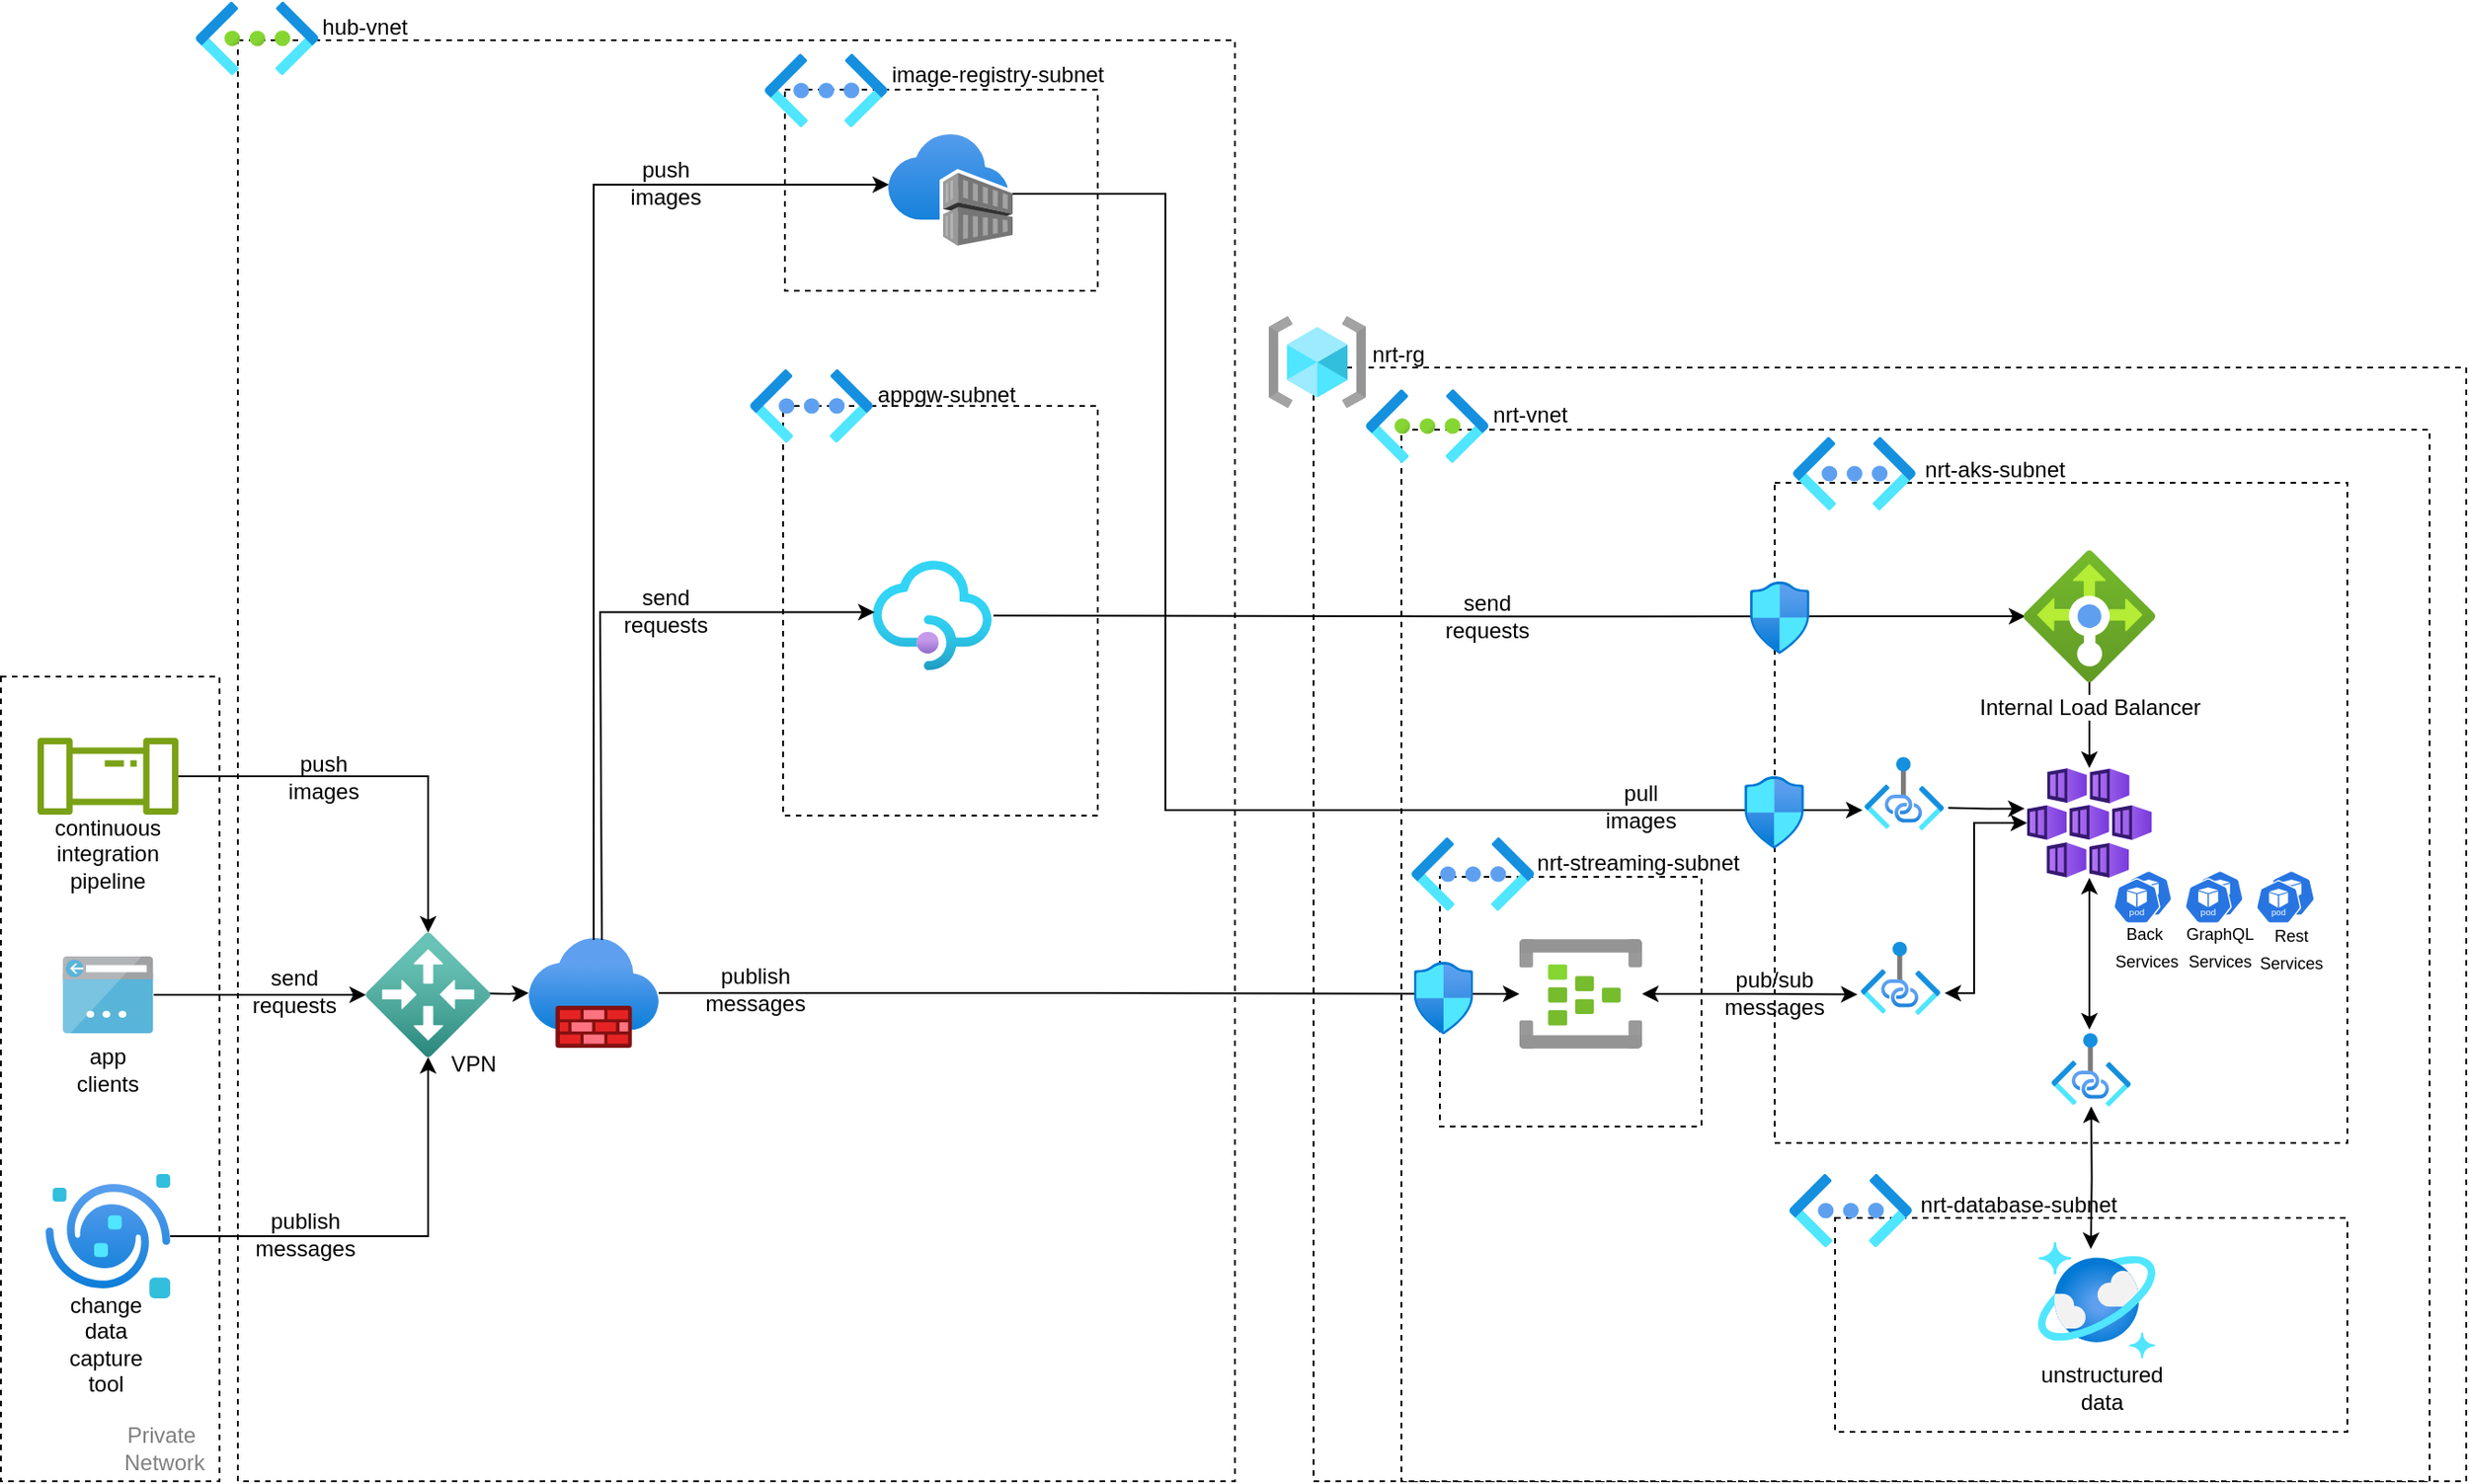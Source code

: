 <mxfile version="26.1.0">
  <diagram name="Page-1" id="4sKc0clIRFlzBHYphu7W">
    <mxGraphModel dx="1259" dy="686" grid="1" gridSize="10" guides="1" tooltips="1" connect="1" arrows="1" fold="1" page="1" pageScale="1" pageWidth="1169" pageHeight="827" math="0" shadow="0">
      <root>
        <mxCell id="0" />
        <mxCell id="1" parent="0" />
        <mxCell id="nnbe5SiCw00a81uTdJZI-39" value="" style="whiteSpace=wrap;html=1;dashed=1;rounded=0;" parent="1" vertex="1">
          <mxGeometry x="20.5" y="380" width="119.5" height="440" as="geometry" />
        </mxCell>
        <mxCell id="nnbe5SiCw00a81uTdJZI-25" value="" style="whiteSpace=wrap;html=1;dashed=1;rounded=0;" parent="1" vertex="1">
          <mxGeometry x="150" y="32" width="545" height="788" as="geometry" />
        </mxCell>
        <mxCell id="q_ENeEPmGV3skopXBHg1-58" value="" style="whiteSpace=wrap;html=1;dashed=1;rounded=0;" parent="1" vertex="1">
          <mxGeometry x="738" y="211" width="630" height="609" as="geometry" />
        </mxCell>
        <mxCell id="q_ENeEPmGV3skopXBHg1-48" value="" style="whiteSpace=wrap;html=1;dashed=1;rounded=0;" parent="1" vertex="1">
          <mxGeometry x="449" y="59" width="171" height="110" as="geometry" />
        </mxCell>
        <mxCell id="wLlMsNXpMdABEa9xwLQL-44" value="" style="whiteSpace=wrap;html=1;dashed=1;rounded=0;" parent="1" vertex="1">
          <mxGeometry x="786" y="245" width="562" height="575" as="geometry" />
        </mxCell>
        <mxCell id="wLlMsNXpMdABEa9xwLQL-17" value="" style="whiteSpace=wrap;html=1;dashed=1;rounded=0;" parent="1" vertex="1">
          <mxGeometry x="807" y="489.5" width="143" height="136.5" as="geometry" />
        </mxCell>
        <mxCell id="wLlMsNXpMdABEa9xwLQL-22" value="" style="whiteSpace=wrap;html=1;dashed=1;rounded=0;" parent="1" vertex="1">
          <mxGeometry x="1023" y="676" width="280" height="117" as="geometry" />
        </mxCell>
        <mxCell id="wLlMsNXpMdABEa9xwLQL-8" value="" style="whiteSpace=wrap;html=1;dashed=1;rounded=0;" parent="1" vertex="1">
          <mxGeometry x="990" y="274" width="313" height="361" as="geometry" />
        </mxCell>
        <mxCell id="wLlMsNXpMdABEa9xwLQL-1" value="" style="whiteSpace=wrap;html=1;dashed=1;rounded=0;" parent="1" vertex="1">
          <mxGeometry x="448" y="232" width="172" height="224" as="geometry" />
        </mxCell>
        <mxCell id="wLlMsNXpMdABEa9xwLQL-2" value="" style="image;aspect=fixed;html=1;points=[];align=center;fontSize=12;image=img/lib/azure2/networking/Virtual_Networks_Classic.svg;" parent="1" vertex="1">
          <mxGeometry x="430" y="212" width="67" height="40" as="geometry" />
        </mxCell>
        <mxCell id="wLlMsNXpMdABEa9xwLQL-5" style="edgeStyle=orthogonalEdgeStyle;rounded=0;orthogonalLoop=1;jettySize=auto;html=1;" parent="1" target="wLlMsNXpMdABEa9xwLQL-4" edge="1">
          <mxGeometry relative="1" as="geometry">
            <mxPoint x="277" y="553" as="sourcePoint" />
          </mxGeometry>
        </mxCell>
        <mxCell id="nnbe5SiCw00a81uTdJZI-11" style="edgeStyle=orthogonalEdgeStyle;rounded=0;orthogonalLoop=1;jettySize=auto;html=1;" parent="1" source="wLlMsNXpMdABEa9xwLQL-4" target="wLlMsNXpMdABEa9xwLQL-19" edge="1">
          <mxGeometry relative="1" as="geometry" />
        </mxCell>
        <mxCell id="wLlMsNXpMdABEa9xwLQL-4" value="" style="image;aspect=fixed;html=1;points=[];align=center;fontSize=12;image=img/lib/azure2/networking/Firewalls.svg;" parent="1" vertex="1">
          <mxGeometry x="309" y="523" width="71" height="60" as="geometry" />
        </mxCell>
        <mxCell id="wLlMsNXpMdABEa9xwLQL-6" value="" style="image;aspect=fixed;html=1;points=[];align=center;fontSize=12;image=img/lib/azure2/containers/Container_Registries.svg;" parent="1" vertex="1">
          <mxGeometry x="505.5" y="83.5" width="68" height="61" as="geometry" />
        </mxCell>
        <mxCell id="wLlMsNXpMdABEa9xwLQL-12" style="edgeStyle=orthogonalEdgeStyle;rounded=0;orthogonalLoop=1;jettySize=auto;html=1;" parent="1" edge="1">
          <mxGeometry relative="1" as="geometry">
            <mxPoint x="563" y="346.571" as="sourcePoint" />
            <mxPoint x="1127" y="347" as="targetPoint" />
          </mxGeometry>
        </mxCell>
        <mxCell id="wLlMsNXpMdABEa9xwLQL-7" value="" style="image;aspect=fixed;html=1;points=[];align=center;fontSize=12;image=img/lib/azure2/integration/API_Management_Services.svg;" parent="1" vertex="1">
          <mxGeometry x="497" y="316.5" width="65" height="60" as="geometry" />
        </mxCell>
        <mxCell id="wLlMsNXpMdABEa9xwLQL-9" value="" style="image;aspect=fixed;html=1;points=[];align=center;fontSize=12;image=img/lib/azure2/networking/Virtual_Networks_Classic.svg;" parent="1" vertex="1">
          <mxGeometry x="1000" y="249" width="67" height="40" as="geometry" />
        </mxCell>
        <mxCell id="wLlMsNXpMdABEa9xwLQL-14" style="edgeStyle=orthogonalEdgeStyle;rounded=0;orthogonalLoop=1;jettySize=auto;html=1;" parent="1" source="wLlMsNXpMdABEa9xwLQL-11" target="wLlMsNXpMdABEa9xwLQL-13" edge="1">
          <mxGeometry relative="1" as="geometry" />
        </mxCell>
        <mxCell id="wLlMsNXpMdABEa9xwLQL-11" value="Internal Load Balancer" style="image;aspect=fixed;html=1;points=[];align=center;fontSize=12;image=img/lib/azure2/networking/Load_Balancers.svg;" parent="1" vertex="1">
          <mxGeometry x="1126" y="311" width="72" height="72" as="geometry" />
        </mxCell>
        <mxCell id="nnbe5SiCw00a81uTdJZI-10" style="edgeStyle=orthogonalEdgeStyle;rounded=0;orthogonalLoop=1;jettySize=auto;html=1;startArrow=classic;startFill=1;" parent="1" source="wLlMsNXpMdABEa9xwLQL-13" edge="1">
          <mxGeometry relative="1" as="geometry">
            <mxPoint x="1162" y="573" as="targetPoint" />
          </mxGeometry>
        </mxCell>
        <mxCell id="wLlMsNXpMdABEa9xwLQL-13" value="" style="image;aspect=fixed;html=1;points=[];align=center;fontSize=12;image=img/lib/azure2/containers/Kubernetes_Services.svg;" parent="1" vertex="1">
          <mxGeometry x="1128" y="430" width="68" height="60" as="geometry" />
        </mxCell>
        <mxCell id="wLlMsNXpMdABEa9xwLQL-18" value="" style="image;aspect=fixed;html=1;points=[];align=center;fontSize=12;image=img/lib/azure2/networking/Virtual_Networks_Classic.svg;" parent="1" vertex="1">
          <mxGeometry x="791.5" y="468" width="67" height="40" as="geometry" />
        </mxCell>
        <mxCell id="wLlMsNXpMdABEa9xwLQL-20" style="edgeStyle=orthogonalEdgeStyle;rounded=0;orthogonalLoop=1;jettySize=auto;html=1;startArrow=classic;startFill=1;entryX=-0.059;entryY=0.738;entryDx=0;entryDy=0;entryPerimeter=0;" parent="1" source="wLlMsNXpMdABEa9xwLQL-19" edge="1">
          <mxGeometry relative="1" as="geometry">
            <mxPoint x="1035.295" y="553.841" as="targetPoint" />
          </mxGeometry>
        </mxCell>
        <mxCell id="wLlMsNXpMdABEa9xwLQL-19" value="" style="image;aspect=fixed;html=1;points=[];align=center;fontSize=12;image=img/lib/azure2/iot/Event_Hubs.svg;" parent="1" vertex="1">
          <mxGeometry x="850.5" y="523.5" width="67" height="60" as="geometry" />
        </mxCell>
        <mxCell id="wLlMsNXpMdABEa9xwLQL-25" value="" style="image;aspect=fixed;html=1;points=[];align=center;fontSize=12;image=img/lib/azure2/networking/Virtual_Networks_Classic.svg;" parent="1" vertex="1">
          <mxGeometry x="998" y="652" width="67" height="40" as="geometry" />
        </mxCell>
        <mxCell id="wLlMsNXpMdABEa9xwLQL-42" value="" style="group" parent="1" vertex="1" connectable="0">
          <mxGeometry x="1175" y="486" width="117" height="47" as="geometry" />
        </mxCell>
        <mxCell id="wLlMsNXpMdABEa9xwLQL-31" value="" style="group" parent="wLlMsNXpMdABEa9xwLQL-42" vertex="1" connectable="0">
          <mxGeometry width="39.0" height="47" as="geometry" />
        </mxCell>
        <mxCell id="wLlMsNXpMdABEa9xwLQL-28" value="" style="group" parent="wLlMsNXpMdABEa9xwLQL-31" vertex="1" connectable="0">
          <mxGeometry width="39.0" height="29.607" as="geometry" />
        </mxCell>
        <mxCell id="wLlMsNXpMdABEa9xwLQL-26" value="" style="aspect=fixed;sketch=0;html=1;dashed=0;whitespace=wrap;verticalLabelPosition=bottom;verticalAlign=top;fillColor=#2875E2;strokeColor=#ffffff;points=[[0.005,0.63,0],[0.1,0.2,0],[0.9,0.2,0],[0.5,0,0],[0.995,0.63,0],[0.72,0.99,0],[0.5,1,0],[0.28,0.99,0]];shape=mxgraph.kubernetes.icon2;kubernetesLabel=1;prIcon=pod" parent="wLlMsNXpMdABEa9xwLQL-28" vertex="1">
          <mxGeometry x="6.5" width="25.918" height="24.882" as="geometry" />
        </mxCell>
        <mxCell id="wLlMsNXpMdABEa9xwLQL-27" value="" style="aspect=fixed;sketch=0;html=1;dashed=0;whitespace=wrap;verticalLabelPosition=bottom;verticalAlign=top;fillColor=#2875E2;strokeColor=#ffffff;points=[[0.005,0.63,0],[0.1,0.2,0],[0.9,0.2,0],[0.5,0,0],[0.995,0.63,0],[0.72,0.99,0],[0.5,1,0],[0.28,0.99,0]];shape=mxgraph.kubernetes.icon2;kubernetesLabel=1;prIcon=pod" parent="wLlMsNXpMdABEa9xwLQL-28" vertex="1">
          <mxGeometry y="4.23" width="25.918" height="24.882" as="geometry" />
        </mxCell>
        <mxCell id="wLlMsNXpMdABEa9xwLQL-29" value="&lt;font style=&quot;font-size: 9px;&quot;&gt;Back&amp;nbsp;&lt;/font&gt;&lt;div&gt;&lt;font style=&quot;font-size: 9px;&quot;&gt;Services&lt;/font&gt;&lt;/div&gt;" style="text;strokeColor=none;align=center;fillColor=none;html=1;verticalAlign=middle;whiteSpace=wrap;rounded=0;rotation=0;" parent="wLlMsNXpMdABEa9xwLQL-31" vertex="1">
          <mxGeometry x="-0.513" y="32.854" width="39.0" height="16.806" as="geometry" />
        </mxCell>
        <mxCell id="wLlMsNXpMdABEa9xwLQL-32" value="" style="group" parent="wLlMsNXpMdABEa9xwLQL-42" vertex="1" connectable="0">
          <mxGeometry x="39.0" width="39.0" height="46.525" as="geometry" />
        </mxCell>
        <mxCell id="wLlMsNXpMdABEa9xwLQL-33" value="" style="group" parent="wLlMsNXpMdABEa9xwLQL-32" vertex="1" connectable="0">
          <mxGeometry width="39.0" height="29.607" as="geometry" />
        </mxCell>
        <mxCell id="wLlMsNXpMdABEa9xwLQL-34" value="" style="aspect=fixed;sketch=0;html=1;dashed=0;whitespace=wrap;verticalLabelPosition=bottom;verticalAlign=top;fillColor=#2875E2;strokeColor=#ffffff;points=[[0.005,0.63,0],[0.1,0.2,0],[0.9,0.2,0],[0.5,0,0],[0.995,0.63,0],[0.72,0.99,0],[0.5,1,0],[0.28,0.99,0]];shape=mxgraph.kubernetes.icon2;kubernetesLabel=1;prIcon=pod" parent="wLlMsNXpMdABEa9xwLQL-33" vertex="1">
          <mxGeometry x="6.5" width="25.918" height="24.882" as="geometry" />
        </mxCell>
        <mxCell id="wLlMsNXpMdABEa9xwLQL-35" value="" style="aspect=fixed;sketch=0;html=1;dashed=0;whitespace=wrap;verticalLabelPosition=bottom;verticalAlign=top;fillColor=#2875E2;strokeColor=#ffffff;points=[[0.005,0.63,0],[0.1,0.2,0],[0.9,0.2,0],[0.5,0,0],[0.995,0.63,0],[0.72,0.99,0],[0.5,1,0],[0.28,0.99,0]];shape=mxgraph.kubernetes.icon2;kubernetesLabel=1;prIcon=pod" parent="wLlMsNXpMdABEa9xwLQL-33" vertex="1">
          <mxGeometry y="4.23" width="25.918" height="24.882" as="geometry" />
        </mxCell>
        <mxCell id="wLlMsNXpMdABEa9xwLQL-36" value="&lt;font style=&quot;font-size: 9px;&quot;&gt;GraphQL&lt;/font&gt;&lt;div&gt;&lt;font style=&quot;font-size: 9px;&quot;&gt;Services&lt;/font&gt;&lt;/div&gt;" style="text;strokeColor=none;align=center;fillColor=none;html=1;verticalAlign=middle;whiteSpace=wrap;rounded=0;" parent="wLlMsNXpMdABEa9xwLQL-32" vertex="1">
          <mxGeometry y="33.325" width="39.0" height="15.861" as="geometry" />
        </mxCell>
        <mxCell id="wLlMsNXpMdABEa9xwLQL-37" value="" style="group" parent="wLlMsNXpMdABEa9xwLQL-42" vertex="1" connectable="0">
          <mxGeometry x="78.0" width="39.0" height="46.525" as="geometry" />
        </mxCell>
        <mxCell id="wLlMsNXpMdABEa9xwLQL-38" value="" style="group" parent="wLlMsNXpMdABEa9xwLQL-37" vertex="1" connectable="0">
          <mxGeometry width="39.0" height="29.607" as="geometry" />
        </mxCell>
        <mxCell id="wLlMsNXpMdABEa9xwLQL-39" value="" style="aspect=fixed;sketch=0;html=1;dashed=0;whitespace=wrap;verticalLabelPosition=bottom;verticalAlign=top;fillColor=#2875E2;strokeColor=#ffffff;points=[[0.005,0.63,0],[0.1,0.2,0],[0.9,0.2,0],[0.5,0,0],[0.995,0.63,0],[0.72,0.99,0],[0.5,1,0],[0.28,0.99,0]];shape=mxgraph.kubernetes.icon2;kubernetesLabel=1;prIcon=pod" parent="wLlMsNXpMdABEa9xwLQL-38" vertex="1">
          <mxGeometry x="6.5" width="25.918" height="24.882" as="geometry" />
        </mxCell>
        <mxCell id="wLlMsNXpMdABEa9xwLQL-40" value="" style="aspect=fixed;sketch=0;html=1;dashed=0;whitespace=wrap;verticalLabelPosition=bottom;verticalAlign=top;fillColor=#2875E2;strokeColor=#ffffff;points=[[0.005,0.63,0],[0.1,0.2,0],[0.9,0.2,0],[0.5,0,0],[0.995,0.63,0],[0.72,0.99,0],[0.5,1,0],[0.28,0.99,0]];shape=mxgraph.kubernetes.icon2;kubernetesLabel=1;prIcon=pod" parent="wLlMsNXpMdABEa9xwLQL-38" vertex="1">
          <mxGeometry y="5.287" width="24.84" height="23.845" as="geometry" />
        </mxCell>
        <mxCell id="wLlMsNXpMdABEa9xwLQL-41" value="&lt;font style=&quot;font-size: 9px;&quot;&gt;Rest&lt;br&gt;&lt;/font&gt;&lt;div&gt;&lt;font style=&quot;font-size: 9px;&quot;&gt;Services&lt;/font&gt;&lt;/div&gt;" style="text;strokeColor=none;align=center;fillColor=none;html=1;verticalAlign=middle;whiteSpace=wrap;rounded=0;" parent="wLlMsNXpMdABEa9xwLQL-37" vertex="1">
          <mxGeometry y="34.212" width="39.0" height="15.861" as="geometry" />
        </mxCell>
        <mxCell id="wLlMsNXpMdABEa9xwLQL-50" style="edgeStyle=orthogonalEdgeStyle;rounded=0;orthogonalLoop=1;jettySize=auto;html=1;" parent="1" source="wLlMsNXpMdABEa9xwLQL-49" target="4Z1zq4EiSo_AjnUcd4zq-8" edge="1">
          <mxGeometry relative="1" as="geometry">
            <mxPoint x="244" y="584" as="targetPoint" />
          </mxGeometry>
        </mxCell>
        <mxCell id="wLlMsNXpMdABEa9xwLQL-49" value="" style="image;sketch=0;aspect=fixed;html=1;points=[];align=center;fontSize=12;image=img/lib/mscae/App_Service_IPAddress.svg;" parent="1" vertex="1">
          <mxGeometry x="54" y="533" width="50" height="42" as="geometry" />
        </mxCell>
        <mxCell id="wLlMsNXpMdABEa9xwLQL-51" value="" style="image;aspect=fixed;html=1;points=[];align=center;fontSize=12;image=img/lib/azure2/networking/Virtual_Networks.svg;" parent="1" vertex="1">
          <mxGeometry x="766.56" y="223" width="67" height="40" as="geometry" />
        </mxCell>
        <mxCell id="q_ENeEPmGV3skopXBHg1-49" value="" style="image;aspect=fixed;html=1;points=[];align=center;fontSize=12;image=img/lib/azure2/networking/Virtual_Networks_Classic.svg;" parent="1" vertex="1">
          <mxGeometry x="438" y="39.5" width="67" height="40" as="geometry" />
        </mxCell>
        <mxCell id="q_ENeEPmGV3skopXBHg1-59" value="" style="image;aspect=fixed;html=1;points=[];align=center;fontSize=12;image=img/lib/azure2/general/Resource_Groups.svg;" parent="1" vertex="1">
          <mxGeometry x="713.43" y="183" width="53.13" height="50" as="geometry" />
        </mxCell>
        <mxCell id="q_ENeEPmGV3skopXBHg1-62" value="appgw-subnet" style="text;strokeColor=none;align=center;fillColor=none;html=1;verticalAlign=middle;whiteSpace=wrap;rounded=0;" parent="1" vertex="1">
          <mxGeometry x="458" y="211" width="159" height="30" as="geometry" />
        </mxCell>
        <mxCell id="q_ENeEPmGV3skopXBHg1-63" value="nrt-aks-subnet" style="text;strokeColor=none;align=center;fillColor=none;html=1;verticalAlign=middle;whiteSpace=wrap;rounded=0;" parent="1" vertex="1">
          <mxGeometry x="1031" y="252" width="159" height="30" as="geometry" />
        </mxCell>
        <mxCell id="q_ENeEPmGV3skopXBHg1-64" value="nrt-database-subnet" style="text;strokeColor=none;align=center;fillColor=none;html=1;verticalAlign=middle;whiteSpace=wrap;rounded=0;" parent="1" vertex="1">
          <mxGeometry x="1044" y="654" width="159" height="30" as="geometry" />
        </mxCell>
        <mxCell id="q_ENeEPmGV3skopXBHg1-65" value="nrt-streaming-subnet" style="text;strokeColor=none;align=center;fillColor=none;html=1;verticalAlign=middle;whiteSpace=wrap;rounded=0;" parent="1" vertex="1">
          <mxGeometry x="835.56" y="467" width="159" height="30" as="geometry" />
        </mxCell>
        <mxCell id="q_ENeEPmGV3skopXBHg1-66" value="nrt-vnet" style="text;strokeColor=none;align=center;fillColor=none;html=1;verticalAlign=middle;whiteSpace=wrap;rounded=0;" parent="1" vertex="1">
          <mxGeometry x="776.56" y="222" width="159" height="30" as="geometry" />
        </mxCell>
        <mxCell id="q_ENeEPmGV3skopXBHg1-68" value="nrt-rg" style="text;strokeColor=none;align=center;fillColor=none;html=1;verticalAlign=middle;whiteSpace=wrap;rounded=0;" parent="1" vertex="1">
          <mxGeometry x="705" y="189" width="159" height="30" as="geometry" />
        </mxCell>
        <mxCell id="q_ENeEPmGV3skopXBHg1-69" value="image-registry-subnet" style="text;strokeColor=none;align=center;fillColor=none;html=1;verticalAlign=middle;whiteSpace=wrap;rounded=0;" parent="1" vertex="1">
          <mxGeometry x="486" y="36" width="159" height="30" as="geometry" />
        </mxCell>
        <mxCell id="4Z1zq4EiSo_AjnUcd4zq-1" value="app clients" style="text;strokeColor=none;align=center;fillColor=none;html=1;verticalAlign=middle;whiteSpace=wrap;rounded=0;" parent="1" vertex="1">
          <mxGeometry x="56.25" y="580" width="45.5" height="30" as="geometry" />
        </mxCell>
        <mxCell id="4Z1zq4EiSo_AjnUcd4zq-3" value="unstructured data" style="text;strokeColor=none;align=center;fillColor=none;html=1;verticalAlign=middle;whiteSpace=wrap;rounded=0;" parent="1" vertex="1">
          <mxGeometry x="1139" y="754" width="60" height="30" as="geometry" />
        </mxCell>
        <mxCell id="4Z1zq4EiSo_AjnUcd4zq-7" value="VPN" style="text;strokeColor=none;align=center;fillColor=none;html=1;verticalAlign=middle;whiteSpace=wrap;rounded=0;" parent="1" vertex="1">
          <mxGeometry x="249" y="576.5" width="60" height="30" as="geometry" />
        </mxCell>
        <mxCell id="4Z1zq4EiSo_AjnUcd4zq-8" value="" style="image;aspect=fixed;html=1;points=[];align=center;fontSize=12;image=img/lib/azure2/networking/Local_Network_Gateways.svg;" parent="1" vertex="1">
          <mxGeometry x="220" y="520" width="68" height="68" as="geometry" />
        </mxCell>
        <mxCell id="nnbe5SiCw00a81uTdJZI-2" style="edgeStyle=orthogonalEdgeStyle;rounded=0;orthogonalLoop=1;jettySize=auto;html=1;entryX=0.007;entryY=0.434;entryDx=0;entryDy=0;entryPerimeter=0;" parent="1" edge="1">
          <mxGeometry relative="1" as="geometry">
            <mxPoint x="344.5" y="524" as="sourcePoint" />
            <mxPoint x="505.976" y="110.974" as="targetPoint" />
            <Array as="points">
              <mxPoint x="345" y="111" />
            </Array>
          </mxGeometry>
        </mxCell>
        <mxCell id="nnbe5SiCw00a81uTdJZI-5" style="edgeStyle=orthogonalEdgeStyle;rounded=0;orthogonalLoop=1;jettySize=auto;html=1;startArrow=classic;startFill=1;" parent="1" target="wLlMsNXpMdABEa9xwLQL-13" edge="1">
          <mxGeometry relative="1" as="geometry">
            <mxPoint x="1082.85" y="553.059" as="sourcePoint" />
            <Array as="points">
              <mxPoint x="1099" y="553" />
              <mxPoint x="1099" y="460" />
            </Array>
          </mxGeometry>
        </mxCell>
        <mxCell id="nnbe5SiCw00a81uTdJZI-8" style="edgeStyle=orthogonalEdgeStyle;rounded=0;orthogonalLoop=1;jettySize=auto;html=1;entryX=-0.05;entryY=0.236;entryDx=0;entryDy=0;entryPerimeter=0;startArrow=none;startFill=0;endArrow=classic;endFill=1;" parent="1" edge="1">
          <mxGeometry relative="1" as="geometry">
            <mxPoint x="1084.85" y="451.8" as="sourcePoint" />
            <mxPoint x="1126.6" y="452.16" as="targetPoint" />
          </mxGeometry>
        </mxCell>
        <mxCell id="nnbe5SiCw00a81uTdJZI-12" style="edgeStyle=orthogonalEdgeStyle;rounded=0;orthogonalLoop=1;jettySize=auto;html=1;endArrow=none;startFill=1;startArrow=classic;" parent="1" target="wLlMsNXpMdABEa9xwLQL-6" edge="1">
          <mxGeometry relative="1" as="geometry">
            <mxPoint x="1038" y="453" as="sourcePoint" />
            <mxPoint x="580.33" y="112.15" as="targetPoint" />
            <Array as="points">
              <mxPoint x="657" y="453" />
              <mxPoint x="657" y="116" />
            </Array>
          </mxGeometry>
        </mxCell>
        <mxCell id="nnbe5SiCw00a81uTdJZI-14" style="edgeStyle=orthogonalEdgeStyle;rounded=0;orthogonalLoop=1;jettySize=auto;html=1;entryX=0.047;entryY=0.388;entryDx=0;entryDy=0;entryPerimeter=0;exitX=0.563;exitY=0.016;exitDx=0;exitDy=0;exitPerimeter=0;" parent="1" source="wLlMsNXpMdABEa9xwLQL-4" edge="1">
          <mxGeometry relative="1" as="geometry">
            <mxPoint x="348.059" y="528" as="sourcePoint" />
            <mxPoint x="498.055" y="344.78" as="targetPoint" />
            <Array as="points">
              <mxPoint x="348" y="524" />
              <mxPoint x="348" y="345" />
            </Array>
          </mxGeometry>
        </mxCell>
        <mxCell id="nnbe5SiCw00a81uTdJZI-15" value="publish messages" style="text;strokeColor=none;align=center;fillColor=none;html=1;verticalAlign=middle;whiteSpace=wrap;rounded=0;" parent="1" vertex="1">
          <mxGeometry x="403" y="536" width="60" height="30" as="geometry" />
        </mxCell>
        <mxCell id="nnbe5SiCw00a81uTdJZI-17" value="send&lt;div&gt;requests&lt;/div&gt;" style="text;strokeColor=none;align=center;fillColor=none;html=1;verticalAlign=middle;whiteSpace=wrap;rounded=0;" parent="1" vertex="1">
          <mxGeometry x="354" y="329" width="60" height="30" as="geometry" />
        </mxCell>
        <mxCell id="nnbe5SiCw00a81uTdJZI-18" value="send&lt;div&gt;requests&lt;/div&gt;" style="text;strokeColor=none;align=center;fillColor=none;html=1;verticalAlign=middle;whiteSpace=wrap;rounded=0;" parent="1" vertex="1">
          <mxGeometry x="151" y="537" width="60" height="30" as="geometry" />
        </mxCell>
        <mxCell id="nnbe5SiCw00a81uTdJZI-19" value="push&lt;div&gt;images&lt;/div&gt;" style="text;strokeColor=none;align=center;fillColor=none;html=1;verticalAlign=middle;whiteSpace=wrap;rounded=0;" parent="1" vertex="1">
          <mxGeometry x="354" y="94.5" width="60" height="30" as="geometry" />
        </mxCell>
        <mxCell id="nnbe5SiCw00a81uTdJZI-21" value="&lt;span style=&quot;background-color: transparent; color: light-dark(rgb(0, 0, 0), rgb(255, 255, 255));&quot;&gt;pull&lt;/span&gt;&lt;div&gt;&lt;span style=&quot;background-color: transparent; color: light-dark(rgb(0, 0, 0), rgb(255, 255, 255));&quot;&gt;images&lt;/span&gt;&lt;/div&gt;" style="text;strokeColor=none;align=center;fillColor=none;html=1;verticalAlign=middle;whiteSpace=wrap;rounded=0;" parent="1" vertex="1">
          <mxGeometry x="887" y="436" width="60" height="30" as="geometry" />
        </mxCell>
        <mxCell id="nnbe5SiCw00a81uTdJZI-23" style="edgeStyle=orthogonalEdgeStyle;rounded=0;orthogonalLoop=1;jettySize=auto;html=1;" parent="1" source="nnbe5SiCw00a81uTdJZI-22" target="4Z1zq4EiSo_AjnUcd4zq-8" edge="1">
          <mxGeometry relative="1" as="geometry" />
        </mxCell>
        <mxCell id="nnbe5SiCw00a81uTdJZI-22" value="" style="sketch=0;outlineConnect=0;fontColor=#232F3E;gradientColor=none;fillColor=#7AA116;strokeColor=none;dashed=0;verticalLabelPosition=bottom;verticalAlign=top;align=center;html=1;fontSize=12;fontStyle=0;aspect=fixed;pointerEvents=1;shape=mxgraph.aws4.iot_analytics_pipeline;" parent="1" vertex="1">
          <mxGeometry x="40" y="413.5" width="78" height="42" as="geometry" />
        </mxCell>
        <mxCell id="nnbe5SiCw00a81uTdJZI-24" value="push&lt;div&gt;images&lt;/div&gt;" style="text;strokeColor=none;align=center;fillColor=none;html=1;verticalAlign=middle;whiteSpace=wrap;rounded=0;" parent="1" vertex="1">
          <mxGeometry x="167" y="420" width="60" height="30" as="geometry" />
        </mxCell>
        <mxCell id="nnbe5SiCw00a81uTdJZI-27" value="hub-vnet" style="text;strokeColor=none;align=center;fillColor=none;html=1;verticalAlign=middle;whiteSpace=wrap;rounded=0;" parent="1" vertex="1">
          <mxGeometry x="140" y="10" width="159" height="30" as="geometry" />
        </mxCell>
        <mxCell id="nnbe5SiCw00a81uTdJZI-28" value="" style="image;aspect=fixed;html=1;points=[];align=center;fontSize=12;image=img/lib/azure2/networking/Virtual_Networks.svg;" parent="1" vertex="1">
          <mxGeometry x="127" y="11" width="67" height="40" as="geometry" />
        </mxCell>
        <mxCell id="nnbe5SiCw00a81uTdJZI-29" value="" style="image;aspect=fixed;html=1;points=[];align=center;fontSize=12;image=img/lib/azure2/networking/Private_Link.svg;" parent="1" vertex="1">
          <mxGeometry x="1037" y="525" width="43.64" height="40" as="geometry" />
        </mxCell>
        <mxCell id="nnbe5SiCw00a81uTdJZI-30" value="" style="image;aspect=fixed;html=1;points=[];align=center;fontSize=12;image=img/lib/azure2/networking/Private_Link.svg;" parent="1" vertex="1">
          <mxGeometry x="1039" y="424" width="43.64" height="40" as="geometry" />
        </mxCell>
        <mxCell id="nnbe5SiCw00a81uTdJZI-31" value="" style="image;aspect=fixed;html=1;points=[];align=center;fontSize=12;image=img/lib/azure2/networking/Private_Link.svg;" parent="1" vertex="1">
          <mxGeometry x="1141.18" y="575" width="43.64" height="40" as="geometry" />
        </mxCell>
        <mxCell id="nnbe5SiCw00a81uTdJZI-34" value="" style="image;aspect=fixed;html=1;points=[];align=center;fontSize=12;image=img/lib/azure2/networking/Network_Security_Groups.svg;" parent="1" vertex="1">
          <mxGeometry x="973.47" y="434.5" width="32.53" height="39.5" as="geometry" />
        </mxCell>
        <mxCell id="nnbe5SiCw00a81uTdJZI-38" value="" style="image;aspect=fixed;html=1;points=[];align=center;fontSize=12;image=img/lib/azure2/networking/Network_Security_Groups.svg;" parent="1" vertex="1">
          <mxGeometry x="792.73" y="536" width="32.53" height="39.5" as="geometry" />
        </mxCell>
        <mxCell id="nnbe5SiCw00a81uTdJZI-42" style="edgeStyle=orthogonalEdgeStyle;rounded=0;orthogonalLoop=1;jettySize=auto;html=1;" parent="1" source="nnbe5SiCw00a81uTdJZI-40" target="4Z1zq4EiSo_AjnUcd4zq-8" edge="1">
          <mxGeometry relative="1" as="geometry" />
        </mxCell>
        <mxCell id="nnbe5SiCw00a81uTdJZI-40" value="" style="image;aspect=fixed;html=1;points=[];align=center;fontSize=12;image=img/lib/azure2/web/App_Space.svg;" parent="1" vertex="1">
          <mxGeometry x="45" y="652" width="68" height="68" as="geometry" />
        </mxCell>
        <mxCell id="nnbe5SiCw00a81uTdJZI-41" value="change&lt;div&gt;data&lt;/div&gt;&lt;div&gt;capture&lt;/div&gt;&lt;div&gt;tool&lt;/div&gt;" style="text;strokeColor=none;align=center;fillColor=none;html=1;verticalAlign=middle;whiteSpace=wrap;rounded=0;" parent="1" vertex="1">
          <mxGeometry x="55" y="730" width="45.5" height="30" as="geometry" />
        </mxCell>
        <mxCell id="nnbe5SiCw00a81uTdJZI-43" value="publish messages" style="text;strokeColor=none;align=center;fillColor=none;html=1;verticalAlign=middle;whiteSpace=wrap;rounded=0;" parent="1" vertex="1">
          <mxGeometry x="157" y="670" width="60" height="30" as="geometry" />
        </mxCell>
        <mxCell id="nnbe5SiCw00a81uTdJZI-44" value="&lt;span style=&quot;background-color: transparent; color: light-dark(rgb(0, 0, 0), rgb(255, 255, 255));&quot;&gt;pub/sub&lt;/span&gt;&lt;div&gt;&lt;span style=&quot;background-color: transparent; color: light-dark(rgb(0, 0, 0), rgb(255, 255, 255));&quot;&gt;messages&lt;/span&gt;&lt;/div&gt;" style="text;strokeColor=none;align=center;fillColor=none;html=1;verticalAlign=middle;whiteSpace=wrap;rounded=0;" parent="1" vertex="1">
          <mxGeometry x="960" y="538" width="60" height="30" as="geometry" />
        </mxCell>
        <mxCell id="nnbe5SiCw00a81uTdJZI-45" value="&lt;font style=&quot;color: rgb(128, 128, 128);&quot;&gt;Private&amp;nbsp;&lt;/font&gt;&lt;div&gt;&lt;font style=&quot;color: rgb(128, 128, 128);&quot;&gt;Network&lt;/font&gt;&lt;/div&gt;" style="text;strokeColor=none;align=center;fillColor=none;html=1;verticalAlign=middle;whiteSpace=wrap;rounded=0;" parent="1" vertex="1">
          <mxGeometry x="80" y="787" width="60" height="30" as="geometry" />
        </mxCell>
        <mxCell id="nnbe5SiCw00a81uTdJZI-47" style="edgeStyle=orthogonalEdgeStyle;rounded=0;orthogonalLoop=1;jettySize=auto;html=1;startArrow=classic;startFill=1;" parent="1" target="nnbe5SiCw00a81uTdJZI-31" edge="1">
          <mxGeometry relative="1" as="geometry">
            <mxPoint x="1162.8" y="693" as="sourcePoint" />
          </mxGeometry>
        </mxCell>
        <mxCell id="nnbe5SiCw00a81uTdJZI-48" value="continuous integration pipeline" style="text;strokeColor=none;align=center;fillColor=none;html=1;verticalAlign=middle;whiteSpace=wrap;rounded=0;" parent="1" vertex="1">
          <mxGeometry x="49" y="461.5" width="60" height="30" as="geometry" />
        </mxCell>
        <mxCell id="nnbe5SiCw00a81uTdJZI-49" value="" style="image;aspect=fixed;html=1;points=[];align=center;fontSize=12;image=img/lib/azure2/networking/Network_Security_Groups.svg;" parent="1" vertex="1">
          <mxGeometry x="976.47" y="328" width="32.53" height="39.5" as="geometry" />
        </mxCell>
        <mxCell id="nnbe5SiCw00a81uTdJZI-53" value="send&lt;div&gt;requests&lt;/div&gt;" style="text;strokeColor=none;align=center;fillColor=none;html=1;verticalAlign=middle;whiteSpace=wrap;rounded=0;" parent="1" vertex="1">
          <mxGeometry x="803" y="332" width="60" height="30" as="geometry" />
        </mxCell>
        <mxCell id="Jrq4ZXqkoHlFZNsFY3xv-1" value="" style="image;aspect=fixed;html=1;points=[];align=center;fontSize=12;image=img/lib/azure2/databases/Azure_Cosmos_DB.svg;" vertex="1" parent="1">
          <mxGeometry x="1134" y="689" width="64" height="64" as="geometry" />
        </mxCell>
      </root>
    </mxGraphModel>
  </diagram>
</mxfile>
